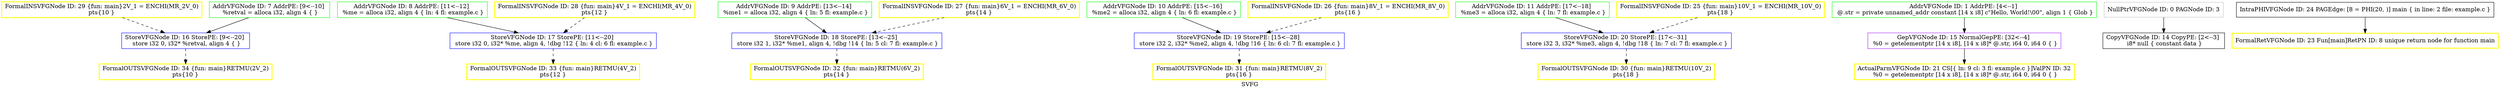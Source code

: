 digraph "SVFG" {
	label="SVFG";

	Node0x55c11dbf95f0 [shape=record,color=yellow,penwidth=2,label="{FormalOUTSVFGNode ID: 34 \{fun: main\}RETMU(2V_2)\npts\{10 \}\n}"];
	Node0x55c11dbf94a0 [shape=record,color=yellow,penwidth=2,label="{FormalOUTSVFGNode ID: 33 \{fun: main\}RETMU(4V_2)\npts\{12 \}\n}"];
	Node0x55c11dbf9350 [shape=record,color=yellow,penwidth=2,label="{FormalOUTSVFGNode ID: 32 \{fun: main\}RETMU(6V_2)\npts\{14 \}\n}"];
	Node0x55c11dbf9200 [shape=record,color=yellow,penwidth=2,label="{FormalOUTSVFGNode ID: 31 \{fun: main\}RETMU(8V_2)\npts\{16 \}\n}"];
	Node0x55c11dbf8fd0 [shape=record,color=yellow,penwidth=2,label="{FormalOUTSVFGNode ID: 30 \{fun: main\}RETMU(10V_2)\npts\{18 \}\n}"];
	Node0x55c11dbf8c70 [shape=record,color=yellow,penwidth=2,label="{FormalINSVFGNode ID: 29 \{fun: main\}2V_1 = ENCHI(MR_2V_0)\npts\{10 \}\n}"];
	Node0x55c11dbf8c70 -> Node0x55c11dbf7170[style=dashed];
	Node0x55c11dbf67c0 [shape=record,color=green,label="{AddrVFGNode ID: 11 AddrPE: [17\<--18]  \n   %me3 = alloca i32, align 4 \{ ln: 7 fl: example.c \}}"];
	Node0x55c11dbf67c0 -> Node0x55c11dbf7630[style=solid];
	Node0x55c11dbf6660 [shape=record,color=green,label="{AddrVFGNode ID: 10 AddrPE: [15\<--16]  \n   %me2 = alloca i32, align 4 \{ ln: 6 fl: example.c \}}"];
	Node0x55c11dbf6660 -> Node0x55c11dbf7500[style=solid];
	Node0x55c11dbf6500 [shape=record,color=green,label="{AddrVFGNode ID: 9 AddrPE: [13\<--14]  \n   %me1 = alloca i32, align 4 \{ ln: 5 fl: example.c \}}"];
	Node0x55c11dbf6500 -> Node0x55c11dbf73d0[style=solid];
	Node0x55c11dbf63a0 [shape=record,color=green,label="{AddrVFGNode ID: 8 AddrPE: [11\<--12]  \n   %me = alloca i32, align 4 \{ ln: 4 fl: example.c \}}"];
	Node0x55c11dbf63a0 -> Node0x55c11dbf72a0[style=solid];
	Node0x55c11dbf6160 [shape=record,color=green,label="{AddrVFGNode ID: 7 AddrPE: [9\<--10]  \n   %retval = alloca i32, align 4 \{  \}}"];
	Node0x55c11dbf6160 -> Node0x55c11dbf7170[style=solid];
	Node0x55c11dbe85e0 [shape=record,color=green,label="{AddrVFGNode ID: 1 AddrPE: [4\<--1]  \n @.str = private unnamed_addr constant [14 x i8] c\"Hello, World!\\00\", align 1 \{ Glob  \}}"];
	Node0x55c11dbe85e0 -> Node0x55c11dbf7010[style=solid];
	Node0x55c11dbe8c30 [shape=record,color=grey,label="{NullPtrVFGNode ID: 0 PAGNode ID: 3\n}"];
	Node0x55c11dbe8c30 -> Node0x55c11dbf6dc0[style=solid];
	Node0x55c11dbf6dc0 [shape=record,color=black,label="{CopyVFGNode ID: 14 CopyPE: [2\<--3]  \n i8* null \{ constant data \}}"];
	Node0x55c11dbf7010 [shape=record,color=purple,label="{GepVFGNode ID: 15 NormalGepPE: [32\<--4]  \n   %0 = getelementptr [14 x i8], [14 x i8]* @.str, i64 0, i64 0 \{  \}}"];
	Node0x55c11dbf7010 -> Node0x55c11dbf7760[style=solid];
	Node0x55c11dbf7170 [shape=record,color=blue,label="{StoreVFGNode ID: 16 StorePE: [9\<--20]  \n   store i32 0, i32* %retval, align 4 \{  \}}"];
	Node0x55c11dbf7170 -> Node0x55c11dbf95f0[style=dashed];
	Node0x55c11dbf72a0 [shape=record,color=blue,label="{StoreVFGNode ID: 17 StorePE: [11\<--20]  \n   store i32 0, i32* %me, align 4, !dbg !12 \{ ln: 4  cl: 6  fl: example.c \}}"];
	Node0x55c11dbf72a0 -> Node0x55c11dbf94a0[style=dashed];
	Node0x55c11dbf73d0 [shape=record,color=blue,label="{StoreVFGNode ID: 18 StorePE: [13\<--25]  \n   store i32 1, i32* %me1, align 4, !dbg !14 \{ ln: 5  cl: 7  fl: example.c \}}"];
	Node0x55c11dbf73d0 -> Node0x55c11dbf9350[style=dashed];
	Node0x55c11dbf7500 [shape=record,color=blue,label="{StoreVFGNode ID: 19 StorePE: [15\<--28]  \n   store i32 2, i32* %me2, align 4, !dbg !16 \{ ln: 6  cl: 7  fl: example.c \}}"];
	Node0x55c11dbf7500 -> Node0x55c11dbf9200[style=dashed];
	Node0x55c11dbf7630 [shape=record,color=blue,label="{StoreVFGNode ID: 20 StorePE: [17\<--31]  \n   store i32 3, i32* %me3, align 4, !dbg !18 \{ ln: 7  cl: 7  fl: example.c \}}"];
	Node0x55c11dbf7630 -> Node0x55c11dbf8fd0[style=dashed];
	Node0x55c11dbf7760 [shape=record,color=yellow,penwidth=2,label="{ActualParmVFGNode ID: 21 CS[\{ ln: 9  cl: 3  fl: example.c \}]ValPN ID: 32\n   %0 = getelementptr [14 x i8], [14 x i8]* @.str, i64 0, i64 0 \{  \}}"];
	Node0x55c11dbf79f0 [shape=record,color=yellow,penwidth=2,label="{FormalRetVFGNode ID: 23 Fun[main]RetPN ID: 8 unique return node for function main}"];
	Node0x55c11dbe8a10 [shape=record,color=black,label="{IntraPHIVFGNode ID: 24 PAGEdge: [8 = PHI(20, )]    main \{ in line: 2 file: example.c \}}"];
	Node0x55c11dbe8a10 -> Node0x55c11dbf79f0[style=solid];
	Node0x55c11dba2cd0 [shape=record,color=yellow,penwidth=2,label="{FormalINSVFGNode ID: 25 \{fun: main\}10V_1 = ENCHI(MR_10V_0)\npts\{18 \}\n}"];
	Node0x55c11dba2cd0 -> Node0x55c11dbf7630[style=dashed];
	Node0x55c11dba24e0 [shape=record,color=yellow,penwidth=2,label="{FormalINSVFGNode ID: 26 \{fun: main\}8V_1 = ENCHI(MR_8V_0)\npts\{16 \}\n}"];
	Node0x55c11dba24e0 -> Node0x55c11dbf7500[style=dashed];
	Node0x55c11dba2d80 [shape=record,color=yellow,penwidth=2,label="{FormalINSVFGNode ID: 27 \{fun: main\}6V_1 = ENCHI(MR_6V_0)\npts\{14 \}\n}"];
	Node0x55c11dba2d80 -> Node0x55c11dbf73d0[style=dashed];
	Node0x55c11dbf8af0 [shape=record,color=yellow,penwidth=2,label="{FormalINSVFGNode ID: 28 \{fun: main\}4V_1 = ENCHI(MR_4V_0)\npts\{12 \}\n}"];
	Node0x55c11dbf8af0 -> Node0x55c11dbf72a0[style=dashed];
}

